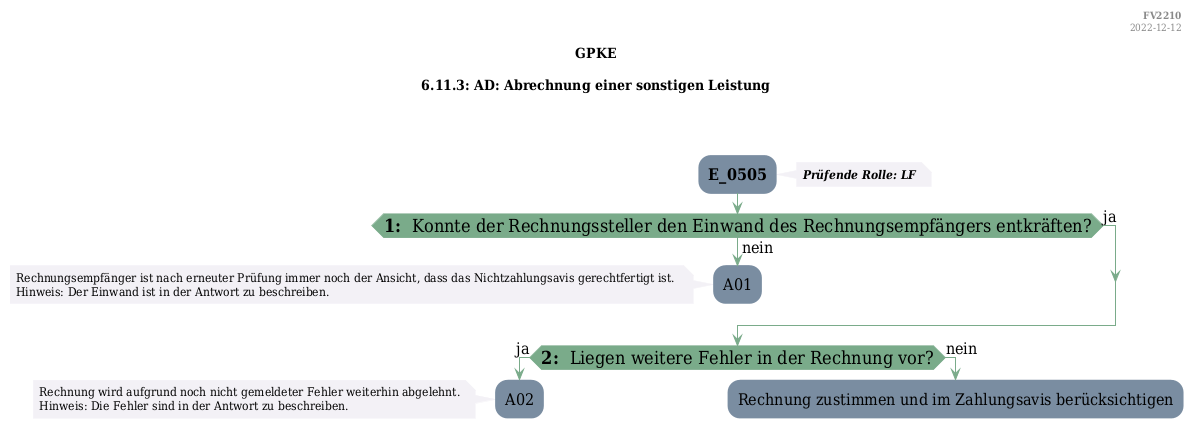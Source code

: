 @startuml
skinparam Shadowing false
skinparam NoteBorderColor #f3f1f6
skinparam NoteBackgroundColor #f3f1f6
skinparam NoteFontSize 12
skinparam ActivityBorderColor none
skinparam ActivityBackgroundColor #7a8da1
skinparam ActivityFontSize 16
skinparam ArrowColor #7aab8a
skinparam ArrowFontSize 16
skinparam ActivityDiamondBackgroundColor #7aab8a
skinparam ActivityDiamondBorderColor #7aab8a
skinparam ActivityDiamondFontSize 18
skinparam defaultFontName DejaVu Serif Condensed
skinparam ActivityEndColor #669580

header
<b>FV2210
2022-12-12
endheader

title
GPKE

6.11.3: AD: Abrechnung einer sonstigen Leistung



end title
:<b>E_0505</b>;
note right
<b><i>Prüfende Rolle: LF
end note

if (<b>1: </b> Konnte der Rechnungssteller den Einwand des Rechnungsempfängers entkräften?) then (ja)
else (nein)
    :A01;
    note left
        Rechnungsempfänger ist nach erneuter Prüfung immer noch der Ansicht, dass das Nichtzahlungsavis gerechtfertigt ist. 
        Hinweis: Der Einwand ist in der Antwort zu beschreiben.
    endnote
    kill;
endif
if (<b>2: </b> Liegen weitere Fehler in der Rechnung vor?) then (ja)
    :A02;
    note left
        Rechnung wird aufgrund noch nicht gemeldeter Fehler weiterhin abgelehnt.
        Hinweis: Die Fehler sind in der Antwort zu beschreiben.
    endnote
    kill;
else (nein)
    :Rechnung zustimmen und im Zahlungsavis berücksichtigen;
    kill;
endif

@enduml
